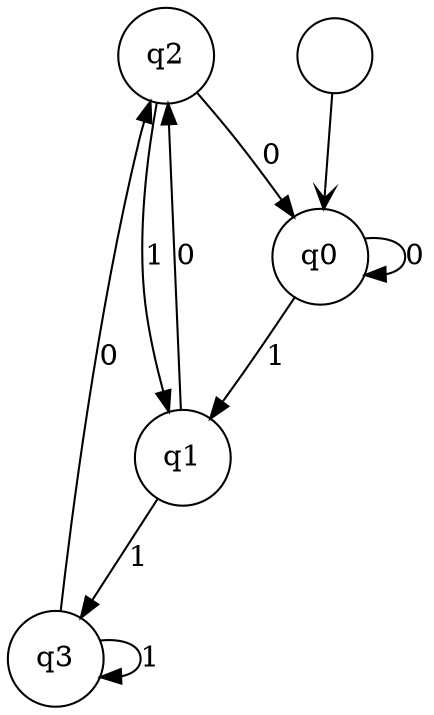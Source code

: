 digraph {
	node [shape=circle]
	q2
	q3
	q1
	"" -> q0 [arrowhead=vee style=solid]
	q0 -> q0 [label=0]
	q0 -> q1 [label=1]
	q1 -> q2 [label=0]
	q1 -> q3 [label=1]
	q2 -> q0 [label=0]
	q2 -> q1 [label=1]
	q3 -> q2 [label=0]
	q3 -> q3 [label=1]
}
